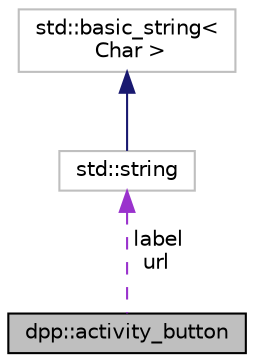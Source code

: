 digraph "dpp::activity_button"
{
 // INTERACTIVE_SVG=YES
 // LATEX_PDF_SIZE
  bgcolor="transparent";
  edge [fontname="Helvetica",fontsize="10",labelfontname="Helvetica",labelfontsize="10"];
  node [fontname="Helvetica",fontsize="10",shape=record];
  Node1 [label="dpp::activity_button",height=0.2,width=0.4,color="black", fillcolor="grey75", style="filled", fontcolor="black",tooltip="An activity button is a custom button shown in the rich presence. Can be to join a game or whatever."];
  Node2 -> Node1 [dir="back",color="darkorchid3",fontsize="10",style="dashed",label=" label\nurl" ,fontname="Helvetica"];
  Node2 [label="std::string",height=0.2,width=0.4,color="grey75",tooltip=" "];
  Node3 -> Node2 [dir="back",color="midnightblue",fontsize="10",style="solid",fontname="Helvetica"];
  Node3 [label="std::basic_string\<\l Char \>",height=0.2,width=0.4,color="grey75",tooltip=" "];
}
